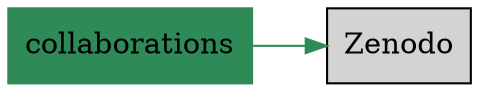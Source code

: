 digraph bettersoftware {
            rankdir = LR;
            ratio = fill;
            node [style=filled];
            node [shape = box];
"collaborations" [colorscheme="svg" color="seagreen"]
"collaborations" ->  "Zenodo.md" [colorscheme="svg" color="seagreen"];
"Zenodo.md" [label="Zenodo" URL="http://bss.parallactic.com/resources/zenodo"]
}
